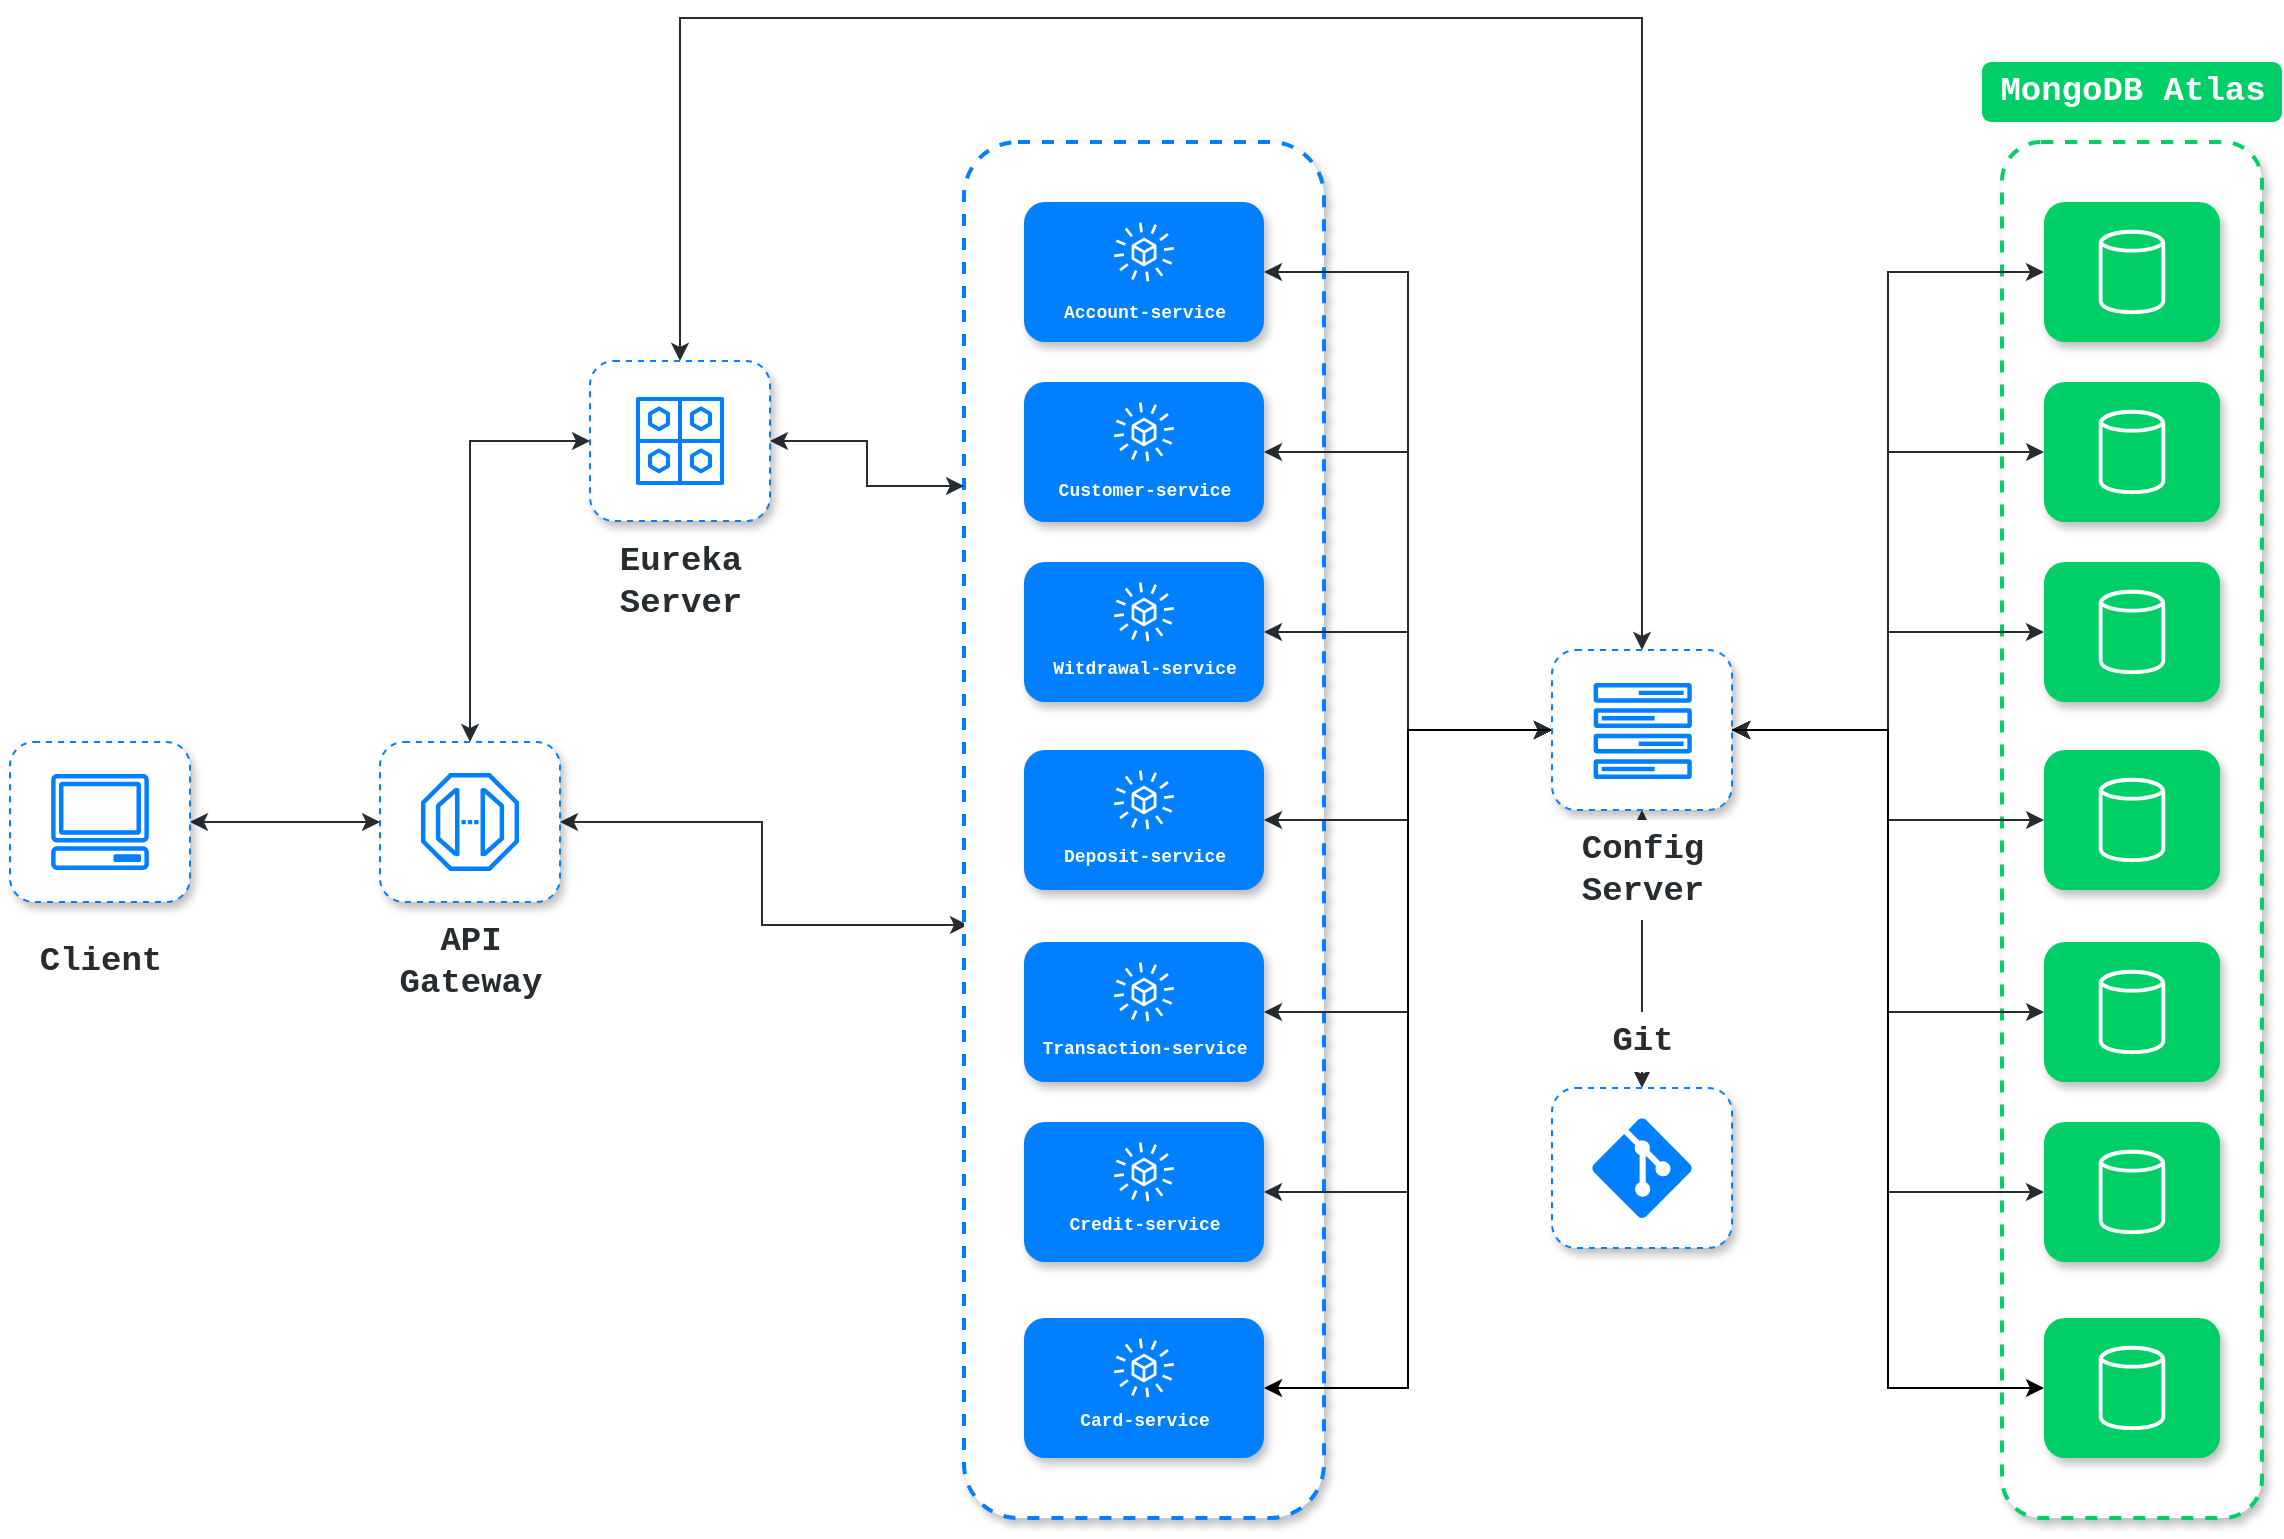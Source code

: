 <mxfile version="17.4.4" type="github">
  <diagram id="xam64ehwIrRU2j13fh-O" name="Page-1">
    <mxGraphModel dx="1447" dy="803" grid="1" gridSize="10" guides="1" tooltips="1" connect="1" arrows="1" fold="1" page="1" pageScale="1" pageWidth="827" pageHeight="1169" math="0" shadow="0">
      <root>
        <mxCell id="0" />
        <mxCell id="1" parent="0" />
        <mxCell id="jkpxF5JOeUw7JI64un_L-59" value="" style="rounded=1;whiteSpace=wrap;html=1;shadow=1;glass=0;labelBackgroundColor=none;fontFamily=Courier New;fontSize=17;fontColor=#272C30;strokeColor=#00CF68;strokeWidth=2;fillColor=default;dashed=1;" parent="1" vertex="1">
          <mxGeometry x="1176" y="142" width="130" height="688" as="geometry" />
        </mxCell>
        <mxCell id="jkpxF5JOeUw7JI64un_L-22" style="edgeStyle=orthogonalEdgeStyle;rounded=0;sketch=0;orthogonalLoop=1;jettySize=auto;html=1;entryX=0;entryY=0.5;entryDx=0;entryDy=0;shadow=0;fontFamily=Courier New;fontSize=17;fontColor=#272C30;startArrow=classic;startFill=1;endArrow=classic;endFill=1;strokeColor=#272C30;strokeWidth=1;exitX=0.5;exitY=0;exitDx=0;exitDy=0;" parent="1" source="jkpxF5JOeUw7JI64un_L-6" target="jkpxF5JOeUw7JI64un_L-14" edge="1">
          <mxGeometry relative="1" as="geometry" />
        </mxCell>
        <mxCell id="jkpxF5JOeUw7JI64un_L-23" style="edgeStyle=orthogonalEdgeStyle;rounded=0;sketch=0;orthogonalLoop=1;jettySize=auto;html=1;shadow=0;fontFamily=Courier New;fontSize=17;fontColor=#272C30;startArrow=classic;startFill=1;endArrow=classic;endFill=1;strokeColor=#272C30;strokeWidth=1;entryX=0.011;entryY=0.569;entryDx=0;entryDy=0;entryPerimeter=0;" parent="1" source="jkpxF5JOeUw7JI64un_L-6" target="jkpxF5JOeUw7JI64un_L-13" edge="1">
          <mxGeometry relative="1" as="geometry" />
        </mxCell>
        <mxCell id="jkpxF5JOeUw7JI64un_L-6" value="" style="rounded=1;whiteSpace=wrap;html=1;strokeColor=#007FFF;dashed=1;shadow=1;" parent="1" vertex="1">
          <mxGeometry x="365" y="442" width="90" height="80" as="geometry" />
        </mxCell>
        <mxCell id="jkpxF5JOeUw7JI64un_L-8" style="edgeStyle=orthogonalEdgeStyle;rounded=0;orthogonalLoop=1;jettySize=auto;html=1;fontFamily=Courier New;fontSize=17;fontColor=#3A4147;strokeColor=#272C30;shadow=0;sketch=0;startArrow=classic;startFill=1;strokeWidth=1;" parent="1" source="jkpxF5JOeUw7JI64un_L-1" target="jkpxF5JOeUw7JI64un_L-6" edge="1">
          <mxGeometry relative="1" as="geometry" />
        </mxCell>
        <mxCell id="jkpxF5JOeUw7JI64un_L-1" value="" style="rounded=1;whiteSpace=wrap;html=1;strokeColor=#007FFF;dashed=1;shadow=1;" parent="1" vertex="1">
          <mxGeometry x="180" y="442" width="90" height="80" as="geometry" />
        </mxCell>
        <mxCell id="jkpxF5JOeUw7JI64un_L-2" value="Client" style="text;html=1;align=center;verticalAlign=middle;resizable=0;points=[];autosize=1;strokeColor=none;fillColor=none;strokeWidth=6;fontSize=17;fontFamily=Courier New;fontStyle=1;fontColor=#272C30;" parent="1" vertex="1">
          <mxGeometry x="185" y="537" width="80" height="30" as="geometry" />
        </mxCell>
        <mxCell id="jkpxF5JOeUw7JI64un_L-3" value="" style="sketch=0;outlineConnect=0;fontColor=#232F3E;gradientColor=none;fillColor=#007FFF;strokeColor=none;dashed=0;verticalLabelPosition=bottom;verticalAlign=top;align=center;html=1;fontSize=12;fontStyle=0;aspect=fixed;pointerEvents=1;shape=mxgraph.aws4.client;rounded=1;fontFamily=Courier New;" parent="1" vertex="1">
          <mxGeometry x="200.37" y="458" width="49.26" height="48" as="geometry" />
        </mxCell>
        <mxCell id="jkpxF5JOeUw7JI64un_L-5" value="" style="sketch=0;outlineConnect=0;fontColor=#004C99;gradientColor=none;fillColor=#007FFF;strokeColor=none;dashed=0;verticalLabelPosition=bottom;verticalAlign=top;align=center;html=1;fontSize=12;fontStyle=0;aspect=fixed;pointerEvents=1;shape=mxgraph.aws4.endpoint;rounded=1;shadow=0;glass=0;fontFamily=Courier New;" parent="1" vertex="1">
          <mxGeometry x="385.5" y="457.5" width="49" height="49" as="geometry" />
        </mxCell>
        <mxCell id="jkpxF5JOeUw7JI64un_L-7" value="API&lt;br&gt;Gateway" style="text;html=1;align=center;verticalAlign=middle;resizable=0;points=[];autosize=1;strokeColor=none;fillColor=none;strokeWidth=6;fontSize=17;fontFamily=Courier New;fontStyle=1;labelBackgroundColor=none;fontColor=#272C30;" parent="1" vertex="1">
          <mxGeometry x="365" y="527" width="90" height="50" as="geometry" />
        </mxCell>
        <mxCell id="jkpxF5JOeUw7JI64un_L-13" value="" style="rounded=1;whiteSpace=wrap;html=1;shadow=1;glass=0;labelBackgroundColor=none;fontFamily=Courier New;fontSize=17;fontColor=#272C30;strokeColor=#007FFF;strokeWidth=2;fillColor=default;dashed=1;" parent="1" vertex="1">
          <mxGeometry x="657" y="142" width="180" height="688" as="geometry" />
        </mxCell>
        <mxCell id="jkpxF5JOeUw7JI64un_L-24" style="edgeStyle=orthogonalEdgeStyle;rounded=0;sketch=0;orthogonalLoop=1;jettySize=auto;html=1;entryX=0;entryY=0.25;entryDx=0;entryDy=0;shadow=0;fontFamily=Courier New;fontSize=17;fontColor=#272C30;startArrow=classic;startFill=1;endArrow=classic;endFill=1;strokeColor=#272C30;strokeWidth=1;" parent="1" source="jkpxF5JOeUw7JI64un_L-14" target="jkpxF5JOeUw7JI64un_L-13" edge="1">
          <mxGeometry relative="1" as="geometry" />
        </mxCell>
        <mxCell id="jkpxF5JOeUw7JI64un_L-123" style="edgeStyle=orthogonalEdgeStyle;rounded=0;sketch=0;orthogonalLoop=1;jettySize=auto;html=1;shadow=0;fontFamily=Courier New;fontSize=9;fontColor=#FFFFFF;startArrow=classic;startFill=1;endArrow=classic;endFill=1;strokeColor=#272C30;strokeWidth=1;exitX=0.5;exitY=0;exitDx=0;exitDy=0;" parent="1" source="jkpxF5JOeUw7JI64un_L-14" target="jkpxF5JOeUw7JI64un_L-106" edge="1">
          <mxGeometry relative="1" as="geometry">
            <mxPoint x="560" y="210" as="sourcePoint" />
            <Array as="points">
              <mxPoint x="515" y="80" />
              <mxPoint x="996" y="80" />
            </Array>
          </mxGeometry>
        </mxCell>
        <mxCell id="jkpxF5JOeUw7JI64un_L-14" value="" style="rounded=1;whiteSpace=wrap;html=1;strokeColor=#007FFF;dashed=1;shadow=1;" parent="1" vertex="1">
          <mxGeometry x="470" y="251.5" width="90" height="80" as="geometry" />
        </mxCell>
        <mxCell id="jkpxF5JOeUw7JI64un_L-16" value="Eureka&lt;br&gt;Server" style="text;html=1;align=center;verticalAlign=middle;resizable=0;points=[];autosize=1;strokeColor=none;fillColor=none;strokeWidth=6;fontSize=17;fontFamily=Courier New;fontStyle=1;labelBackgroundColor=none;fontColor=#272C30;" parent="1" vertex="1">
          <mxGeometry x="475" y="336.5" width="80" height="50" as="geometry" />
        </mxCell>
        <mxCell id="jkpxF5JOeUw7JI64un_L-17" value="" style="sketch=0;outlineConnect=0;fontColor=#232F3E;gradientColor=none;fillColor=#007FFF;strokeColor=none;dashed=0;verticalLabelPosition=bottom;verticalAlign=top;align=center;html=1;fontSize=12;fontStyle=0;aspect=fixed;pointerEvents=1;shape=mxgraph.aws4.eventbridge_schema_registry;rounded=1;shadow=0;glass=0;labelBackgroundColor=none;fontFamily=Courier New;" parent="1" vertex="1">
          <mxGeometry x="493" y="269.5" width="44" height="44" as="geometry" />
        </mxCell>
        <mxCell id="jkpxF5JOeUw7JI64un_L-96" style="edgeStyle=orthogonalEdgeStyle;rounded=0;sketch=0;orthogonalLoop=1;jettySize=auto;html=1;shadow=0;fontFamily=Courier New;fontSize=9;fontColor=#00CF68;startArrow=classic;startFill=1;endArrow=classic;endFill=1;strokeColor=#272C30;strokeWidth=1;entryX=0;entryY=0.5;entryDx=0;entryDy=0;" parent="1" source="jkpxF5JOeUw7JI64un_L-25" target="jkpxF5JOeUw7JI64un_L-106" edge="1">
          <mxGeometry relative="1" as="geometry" />
        </mxCell>
        <mxCell id="jkpxF5JOeUw7JI64un_L-25" value="" style="rounded=1;whiteSpace=wrap;html=1;strokeColor=none;dashed=1;shadow=1;fillColor=#007FFF;" parent="1" vertex="1">
          <mxGeometry x="687" y="172" width="120" height="70" as="geometry" />
        </mxCell>
        <mxCell id="jkpxF5JOeUw7JI64un_L-27" value="&lt;font style=&quot;font-size: 9px&quot;&gt;Account-service&lt;/font&gt;" style="text;html=1;align=center;verticalAlign=middle;resizable=0;points=[];autosize=1;strokeColor=none;fillColor=none;strokeWidth=3;fontSize=9;fontFamily=Courier New;fontStyle=1;labelBackgroundColor=none;fontColor=#FFFFFF;" parent="1" vertex="1">
          <mxGeometry x="697" y="218" width="100" height="20" as="geometry" />
        </mxCell>
        <mxCell id="jkpxF5JOeUw7JI64un_L-37" value="" style="sketch=0;outlineConnect=0;fontColor=#232F3E;gradientColor=none;fillColor=#FFFFFF;strokeColor=none;dashed=0;verticalLabelPosition=bottom;verticalAlign=top;align=center;html=1;fontSize=12;fontStyle=0;aspect=fixed;pointerEvents=1;shape=mxgraph.aws4.eventbridge_saas_partner_event_bus_resource;rounded=1;shadow=0;glass=0;labelBackgroundColor=none;fontFamily=Courier New;" parent="1" vertex="1">
          <mxGeometry x="732" y="182" width="30" height="30" as="geometry" />
        </mxCell>
        <mxCell id="jkpxF5JOeUw7JI64un_L-97" style="edgeStyle=orthogonalEdgeStyle;rounded=0;sketch=0;orthogonalLoop=1;jettySize=auto;html=1;shadow=0;fontFamily=Courier New;fontSize=9;fontColor=#00CF68;startArrow=classic;startFill=1;endArrow=classic;endFill=1;strokeColor=#272C30;strokeWidth=1;entryX=0;entryY=0.5;entryDx=0;entryDy=0;" parent="1" source="jkpxF5JOeUw7JI64un_L-38" target="jkpxF5JOeUw7JI64un_L-106" edge="1">
          <mxGeometry relative="1" as="geometry" />
        </mxCell>
        <mxCell id="jkpxF5JOeUw7JI64un_L-38" value="" style="rounded=1;whiteSpace=wrap;html=1;strokeColor=none;dashed=1;shadow=1;fillColor=#007FFF;" parent="1" vertex="1">
          <mxGeometry x="687" y="262" width="120" height="70" as="geometry" />
        </mxCell>
        <mxCell id="jkpxF5JOeUw7JI64un_L-39" value="&lt;font style=&quot;font-size: 9px&quot;&gt;Customer-service&lt;/font&gt;" style="text;html=1;align=center;verticalAlign=middle;resizable=0;points=[];autosize=1;strokeColor=none;fillColor=none;strokeWidth=3;fontSize=9;fontFamily=Courier New;fontStyle=1;labelBackgroundColor=none;fontColor=#FFFFFF;" parent="1" vertex="1">
          <mxGeometry x="697" y="307" width="100" height="20" as="geometry" />
        </mxCell>
        <mxCell id="jkpxF5JOeUw7JI64un_L-40" value="" style="sketch=0;outlineConnect=0;fontColor=#232F3E;gradientColor=none;fillColor=#FFFFFF;strokeColor=none;dashed=0;verticalLabelPosition=bottom;verticalAlign=top;align=center;html=1;fontSize=12;fontStyle=0;aspect=fixed;pointerEvents=1;shape=mxgraph.aws4.eventbridge_saas_partner_event_bus_resource;rounded=1;shadow=0;glass=0;labelBackgroundColor=none;fontFamily=Courier New;" parent="1" vertex="1">
          <mxGeometry x="732" y="272" width="30" height="30" as="geometry" />
        </mxCell>
        <mxCell id="jkpxF5JOeUw7JI64un_L-98" style="edgeStyle=orthogonalEdgeStyle;rounded=0;sketch=0;orthogonalLoop=1;jettySize=auto;html=1;shadow=0;fontFamily=Courier New;fontSize=9;fontColor=#00CF68;startArrow=classic;startFill=1;endArrow=classic;endFill=1;strokeColor=#272C30;strokeWidth=1;entryX=0;entryY=0.5;entryDx=0;entryDy=0;" parent="1" source="jkpxF5JOeUw7JI64un_L-41" target="jkpxF5JOeUw7JI64un_L-106" edge="1">
          <mxGeometry relative="1" as="geometry" />
        </mxCell>
        <mxCell id="jkpxF5JOeUw7JI64un_L-41" value="" style="rounded=1;whiteSpace=wrap;html=1;strokeColor=none;dashed=1;shadow=1;fillColor=#007FFF;" parent="1" vertex="1">
          <mxGeometry x="687" y="352" width="120" height="70" as="geometry" />
        </mxCell>
        <mxCell id="jkpxF5JOeUw7JI64un_L-42" value="&lt;font style=&quot;font-size: 9px&quot;&gt;Witdrawal-service&lt;/font&gt;" style="text;html=1;align=center;verticalAlign=middle;resizable=0;points=[];autosize=1;strokeColor=none;fillColor=none;strokeWidth=3;fontSize=9;fontFamily=Courier New;fontStyle=1;labelBackgroundColor=none;fontColor=#FFFFFF;" parent="1" vertex="1">
          <mxGeometry x="692" y="396" width="110" height="20" as="geometry" />
        </mxCell>
        <mxCell id="jkpxF5JOeUw7JI64un_L-43" value="" style="sketch=0;outlineConnect=0;fontColor=#232F3E;gradientColor=none;fillColor=#FFFFFF;strokeColor=none;dashed=0;verticalLabelPosition=bottom;verticalAlign=top;align=center;html=1;fontSize=12;fontStyle=0;aspect=fixed;pointerEvents=1;shape=mxgraph.aws4.eventbridge_saas_partner_event_bus_resource;rounded=1;shadow=0;glass=0;labelBackgroundColor=none;fontFamily=Courier New;" parent="1" vertex="1">
          <mxGeometry x="732" y="362" width="30" height="30" as="geometry" />
        </mxCell>
        <mxCell id="jkpxF5JOeUw7JI64un_L-99" style="edgeStyle=orthogonalEdgeStyle;rounded=0;sketch=0;orthogonalLoop=1;jettySize=auto;html=1;shadow=0;fontFamily=Courier New;fontSize=9;fontColor=#00CF68;startArrow=classic;startFill=1;endArrow=classic;endFill=1;strokeColor=#272C30;strokeWidth=1;entryX=0;entryY=0.5;entryDx=0;entryDy=0;" parent="1" source="jkpxF5JOeUw7JI64un_L-44" target="jkpxF5JOeUw7JI64un_L-106" edge="1">
          <mxGeometry relative="1" as="geometry" />
        </mxCell>
        <mxCell id="jkpxF5JOeUw7JI64un_L-44" value="" style="rounded=1;whiteSpace=wrap;html=1;strokeColor=none;dashed=1;shadow=1;fillColor=#007FFF;" parent="1" vertex="1">
          <mxGeometry x="687" y="446" width="120" height="70" as="geometry" />
        </mxCell>
        <mxCell id="jkpxF5JOeUw7JI64un_L-45" value="&lt;font style=&quot;font-size: 9px&quot;&gt;Deposit-service&lt;/font&gt;" style="text;html=1;align=center;verticalAlign=middle;resizable=0;points=[];autosize=1;strokeColor=none;fillColor=none;strokeWidth=3;fontSize=9;fontFamily=Courier New;fontStyle=1;labelBackgroundColor=none;fontColor=#FFFFFF;" parent="1" vertex="1">
          <mxGeometry x="697" y="490" width="100" height="20" as="geometry" />
        </mxCell>
        <mxCell id="jkpxF5JOeUw7JI64un_L-46" value="" style="sketch=0;outlineConnect=0;fontColor=#232F3E;gradientColor=none;fillColor=#FFFFFF;strokeColor=none;dashed=0;verticalLabelPosition=bottom;verticalAlign=top;align=center;html=1;fontSize=12;fontStyle=0;aspect=fixed;pointerEvents=1;shape=mxgraph.aws4.eventbridge_saas_partner_event_bus_resource;rounded=1;shadow=0;glass=0;labelBackgroundColor=none;fontFamily=Courier New;" parent="1" vertex="1">
          <mxGeometry x="732" y="456" width="30" height="30" as="geometry" />
        </mxCell>
        <mxCell id="jkpxF5JOeUw7JI64un_L-100" style="edgeStyle=orthogonalEdgeStyle;rounded=0;sketch=0;orthogonalLoop=1;jettySize=auto;html=1;shadow=0;fontFamily=Courier New;fontSize=9;fontColor=#00CF68;startArrow=classic;startFill=1;endArrow=classic;endFill=1;strokeColor=#272C30;strokeWidth=1;entryX=0;entryY=0.5;entryDx=0;entryDy=0;" parent="1" source="jkpxF5JOeUw7JI64un_L-47" target="jkpxF5JOeUw7JI64un_L-106" edge="1">
          <mxGeometry relative="1" as="geometry" />
        </mxCell>
        <mxCell id="jkpxF5JOeUw7JI64un_L-47" value="" style="rounded=1;whiteSpace=wrap;html=1;strokeColor=none;dashed=1;shadow=1;fillColor=#007FFF;" parent="1" vertex="1">
          <mxGeometry x="687" y="542" width="120" height="70" as="geometry" />
        </mxCell>
        <mxCell id="jkpxF5JOeUw7JI64un_L-48" value="&lt;font style=&quot;font-size: 9px&quot;&gt;Transaction-service&lt;/font&gt;" style="text;html=1;align=center;verticalAlign=middle;resizable=0;points=[];autosize=1;strokeColor=none;fillColor=none;strokeWidth=3;fontSize=9;fontFamily=Courier New;fontStyle=1;labelBackgroundColor=none;fontColor=#FFFFFF;" parent="1" vertex="1">
          <mxGeometry x="687" y="586" width="120" height="20" as="geometry" />
        </mxCell>
        <mxCell id="jkpxF5JOeUw7JI64un_L-49" value="" style="sketch=0;outlineConnect=0;fontColor=#232F3E;gradientColor=none;fillColor=#FFFFFF;strokeColor=none;dashed=0;verticalLabelPosition=bottom;verticalAlign=top;align=center;html=1;fontSize=12;fontStyle=0;aspect=fixed;pointerEvents=1;shape=mxgraph.aws4.eventbridge_saas_partner_event_bus_resource;rounded=1;shadow=0;glass=0;labelBackgroundColor=none;fontFamily=Courier New;" parent="1" vertex="1">
          <mxGeometry x="732" y="552" width="30" height="30" as="geometry" />
        </mxCell>
        <mxCell id="jkpxF5JOeUw7JI64un_L-103" style="edgeStyle=orthogonalEdgeStyle;rounded=0;sketch=0;orthogonalLoop=1;jettySize=auto;html=1;shadow=0;fontFamily=Courier New;fontSize=9;fontColor=#00CF68;startArrow=classic;startFill=1;endArrow=classic;endFill=1;strokeColor=#272C30;strokeWidth=1;entryX=0;entryY=0.5;entryDx=0;entryDy=0;exitX=1;exitY=0.5;exitDx=0;exitDy=0;" parent="1" source="jkpxF5JOeUw7JI64un_L-130" target="jkpxF5JOeUw7JI64un_L-106" edge="1">
          <mxGeometry relative="1" as="geometry">
            <mxPoint x="807" y="667" as="sourcePoint" />
          </mxGeometry>
        </mxCell>
        <mxCell id="jkpxF5JOeUw7JI64un_L-60" value="" style="rounded=1;whiteSpace=wrap;html=1;strokeColor=none;dashed=1;shadow=1;fillColor=#00CF68;" parent="1" vertex="1">
          <mxGeometry x="1197" y="172" width="88" height="70" as="geometry" />
        </mxCell>
        <mxCell id="jkpxF5JOeUw7JI64un_L-81" value="" style="sketch=0;outlineConnect=0;fontColor=#232F3E;gradientColor=none;fillColor=#FFFFFF;strokeColor=none;dashed=0;verticalLabelPosition=bottom;verticalAlign=top;align=center;html=1;fontSize=12;fontStyle=0;aspect=fixed;pointerEvents=1;shape=mxgraph.aws4.generic_database;rounded=1;shadow=0;glass=0;labelBackgroundColor=none;fontFamily=Courier New;" parent="1" vertex="1">
          <mxGeometry x="1224.36" y="185" width="33.28" height="44" as="geometry" />
        </mxCell>
        <mxCell id="jkpxF5JOeUw7JI64un_L-82" value="MongoDB Atlas" style="text;html=1;align=center;verticalAlign=middle;resizable=0;points=[];autosize=1;strokeColor=none;fillColor=#00CF68;strokeWidth=1;fontSize=17;fontFamily=Courier New;fontStyle=1;labelBackgroundColor=none;fontColor=#FFFFFF;rounded=1;" parent="1" vertex="1">
          <mxGeometry x="1166" y="102" width="150" height="30" as="geometry" />
        </mxCell>
        <mxCell id="jkpxF5JOeUw7JI64un_L-83" value="" style="rounded=1;whiteSpace=wrap;html=1;strokeColor=none;dashed=1;shadow=1;fillColor=#00CF68;" parent="1" vertex="1">
          <mxGeometry x="1197" y="262" width="88" height="70" as="geometry" />
        </mxCell>
        <mxCell id="jkpxF5JOeUw7JI64un_L-84" value="" style="sketch=0;outlineConnect=0;fontColor=#232F3E;gradientColor=none;fillColor=#FFFFFF;strokeColor=none;dashed=0;verticalLabelPosition=bottom;verticalAlign=top;align=center;html=1;fontSize=12;fontStyle=0;aspect=fixed;pointerEvents=1;shape=mxgraph.aws4.generic_database;rounded=1;shadow=0;glass=0;labelBackgroundColor=none;fontFamily=Courier New;" parent="1" vertex="1">
          <mxGeometry x="1224.36" y="275" width="33.28" height="44" as="geometry" />
        </mxCell>
        <mxCell id="jkpxF5JOeUw7JI64un_L-85" value="" style="rounded=1;whiteSpace=wrap;html=1;strokeColor=none;dashed=1;shadow=1;fillColor=#00CF68;" parent="1" vertex="1">
          <mxGeometry x="1197" y="352" width="88" height="70" as="geometry" />
        </mxCell>
        <mxCell id="jkpxF5JOeUw7JI64un_L-86" value="" style="sketch=0;outlineConnect=0;fontColor=#232F3E;gradientColor=none;fillColor=#FFFFFF;strokeColor=none;dashed=0;verticalLabelPosition=bottom;verticalAlign=top;align=center;html=1;fontSize=12;fontStyle=0;aspect=fixed;pointerEvents=1;shape=mxgraph.aws4.generic_database;rounded=1;shadow=0;glass=0;labelBackgroundColor=none;fontFamily=Courier New;" parent="1" vertex="1">
          <mxGeometry x="1224.36" y="365" width="33.28" height="44" as="geometry" />
        </mxCell>
        <mxCell id="jkpxF5JOeUw7JI64un_L-88" value="" style="rounded=1;whiteSpace=wrap;html=1;strokeColor=none;dashed=1;shadow=1;fillColor=#00CF68;" parent="1" vertex="1">
          <mxGeometry x="1197" y="446" width="88" height="70" as="geometry" />
        </mxCell>
        <mxCell id="jkpxF5JOeUw7JI64un_L-89" value="" style="sketch=0;outlineConnect=0;fontColor=#232F3E;gradientColor=none;fillColor=#FFFFFF;strokeColor=none;dashed=0;verticalLabelPosition=bottom;verticalAlign=top;align=center;html=1;fontSize=12;fontStyle=0;aspect=fixed;pointerEvents=1;shape=mxgraph.aws4.generic_database;rounded=1;shadow=0;glass=0;labelBackgroundColor=none;fontFamily=Courier New;" parent="1" vertex="1">
          <mxGeometry x="1224.36" y="459" width="33.28" height="44" as="geometry" />
        </mxCell>
        <mxCell id="jkpxF5JOeUw7JI64un_L-90" value="" style="rounded=1;whiteSpace=wrap;html=1;strokeColor=none;dashed=1;shadow=1;fillColor=#00CF68;" parent="1" vertex="1">
          <mxGeometry x="1197" y="542" width="88" height="70" as="geometry" />
        </mxCell>
        <mxCell id="jkpxF5JOeUw7JI64un_L-91" value="" style="sketch=0;outlineConnect=0;fontColor=#232F3E;gradientColor=none;fillColor=#FFFFFF;strokeColor=none;dashed=0;verticalLabelPosition=bottom;verticalAlign=top;align=center;html=1;fontSize=12;fontStyle=0;aspect=fixed;pointerEvents=1;shape=mxgraph.aws4.generic_database;rounded=1;shadow=0;glass=0;labelBackgroundColor=none;fontFamily=Courier New;" parent="1" vertex="1">
          <mxGeometry x="1224.36" y="555" width="33.28" height="44" as="geometry" />
        </mxCell>
        <mxCell id="jkpxF5JOeUw7JI64un_L-94" value="" style="rounded=1;whiteSpace=wrap;html=1;strokeColor=none;dashed=1;shadow=1;fillColor=#00CF68;" parent="1" vertex="1">
          <mxGeometry x="1197" y="632" width="88" height="70" as="geometry" />
        </mxCell>
        <mxCell id="jkpxF5JOeUw7JI64un_L-95" value="" style="sketch=0;outlineConnect=0;fontColor=#232F3E;gradientColor=none;fillColor=#FFFFFF;strokeColor=none;dashed=0;verticalLabelPosition=bottom;verticalAlign=top;align=center;html=1;fontSize=12;fontStyle=0;aspect=fixed;pointerEvents=1;shape=mxgraph.aws4.generic_database;rounded=1;shadow=0;glass=0;labelBackgroundColor=none;fontFamily=Courier New;" parent="1" vertex="1">
          <mxGeometry x="1224.36" y="645" width="33.28" height="44" as="geometry" />
        </mxCell>
        <mxCell id="jkpxF5JOeUw7JI64un_L-109" style="edgeStyle=orthogonalEdgeStyle;rounded=0;sketch=0;orthogonalLoop=1;jettySize=auto;html=1;entryX=0;entryY=0.5;entryDx=0;entryDy=0;shadow=0;fontFamily=Courier New;fontSize=9;fontColor=#FFFFFF;startArrow=classic;startFill=1;endArrow=classic;endFill=1;strokeColor=#272C30;strokeWidth=1;" parent="1" source="jkpxF5JOeUw7JI64un_L-106" target="jkpxF5JOeUw7JI64un_L-60" edge="1">
          <mxGeometry relative="1" as="geometry" />
        </mxCell>
        <mxCell id="jkpxF5JOeUw7JI64un_L-110" style="edgeStyle=orthogonalEdgeStyle;rounded=0;sketch=0;orthogonalLoop=1;jettySize=auto;html=1;entryX=0;entryY=0.5;entryDx=0;entryDy=0;shadow=0;fontFamily=Courier New;fontSize=9;fontColor=#FFFFFF;startArrow=classic;startFill=1;endArrow=classic;endFill=1;strokeColor=#272C30;strokeWidth=1;" parent="1" source="jkpxF5JOeUw7JI64un_L-106" target="jkpxF5JOeUw7JI64un_L-83" edge="1">
          <mxGeometry relative="1" as="geometry" />
        </mxCell>
        <mxCell id="jkpxF5JOeUw7JI64un_L-111" style="edgeStyle=orthogonalEdgeStyle;rounded=0;sketch=0;orthogonalLoop=1;jettySize=auto;html=1;entryX=0;entryY=0.5;entryDx=0;entryDy=0;shadow=0;fontFamily=Courier New;fontSize=9;fontColor=#FFFFFF;startArrow=classic;startFill=1;endArrow=classic;endFill=1;strokeColor=#272C30;strokeWidth=1;" parent="1" source="jkpxF5JOeUw7JI64un_L-106" target="jkpxF5JOeUw7JI64un_L-85" edge="1">
          <mxGeometry relative="1" as="geometry" />
        </mxCell>
        <mxCell id="jkpxF5JOeUw7JI64un_L-112" style="edgeStyle=orthogonalEdgeStyle;rounded=0;sketch=0;orthogonalLoop=1;jettySize=auto;html=1;entryX=0;entryY=0.5;entryDx=0;entryDy=0;shadow=0;fontFamily=Courier New;fontSize=9;fontColor=#FFFFFF;startArrow=classic;startFill=1;endArrow=classic;endFill=1;strokeColor=#272C30;strokeWidth=1;" parent="1" source="jkpxF5JOeUw7JI64un_L-106" target="jkpxF5JOeUw7JI64un_L-88" edge="1">
          <mxGeometry relative="1" as="geometry" />
        </mxCell>
        <mxCell id="jkpxF5JOeUw7JI64un_L-113" style="edgeStyle=orthogonalEdgeStyle;rounded=0;sketch=0;orthogonalLoop=1;jettySize=auto;html=1;entryX=0;entryY=0.5;entryDx=0;entryDy=0;shadow=0;fontFamily=Courier New;fontSize=9;fontColor=#FFFFFF;startArrow=classic;startFill=1;endArrow=classic;endFill=1;strokeColor=#272C30;strokeWidth=1;" parent="1" source="jkpxF5JOeUw7JI64un_L-106" target="jkpxF5JOeUw7JI64un_L-90" edge="1">
          <mxGeometry relative="1" as="geometry" />
        </mxCell>
        <mxCell id="jkpxF5JOeUw7JI64un_L-115" style="edgeStyle=orthogonalEdgeStyle;rounded=0;sketch=0;orthogonalLoop=1;jettySize=auto;html=1;entryX=0;entryY=0.5;entryDx=0;entryDy=0;shadow=0;fontFamily=Courier New;fontSize=9;fontColor=#FFFFFF;startArrow=classic;startFill=1;endArrow=classic;endFill=1;strokeColor=#272C30;strokeWidth=1;" parent="1" source="jkpxF5JOeUw7JI64un_L-106" target="jkpxF5JOeUw7JI64un_L-94" edge="1">
          <mxGeometry relative="1" as="geometry" />
        </mxCell>
        <mxCell id="jkpxF5JOeUw7JI64un_L-121" style="edgeStyle=orthogonalEdgeStyle;rounded=0;sketch=0;orthogonalLoop=1;jettySize=auto;html=1;entryX=0.5;entryY=0;entryDx=0;entryDy=0;shadow=0;fontFamily=Courier New;fontSize=9;fontColor=#FFFFFF;startArrow=classic;startFill=1;endArrow=classic;endFill=1;strokeColor=#272C30;strokeWidth=1;" parent="1" source="jkpxF5JOeUw7JI64un_L-106" target="jkpxF5JOeUw7JI64un_L-116" edge="1">
          <mxGeometry relative="1" as="geometry" />
        </mxCell>
        <mxCell id="AItptUvTcvQTaeqfvsxf-9" style="edgeStyle=orthogonalEdgeStyle;rounded=0;orthogonalLoop=1;jettySize=auto;html=1;entryX=0;entryY=0.5;entryDx=0;entryDy=0;" parent="1" source="jkpxF5JOeUw7JI64un_L-106" target="AItptUvTcvQTaeqfvsxf-5" edge="1">
          <mxGeometry relative="1" as="geometry" />
        </mxCell>
        <mxCell id="AItptUvTcvQTaeqfvsxf-10" style="edgeStyle=orthogonalEdgeStyle;rounded=0;orthogonalLoop=1;jettySize=auto;html=1;entryX=1;entryY=0.5;entryDx=0;entryDy=0;" parent="1" source="jkpxF5JOeUw7JI64un_L-106" target="AItptUvTcvQTaeqfvsxf-2" edge="1">
          <mxGeometry relative="1" as="geometry" />
        </mxCell>
        <mxCell id="jkpxF5JOeUw7JI64un_L-106" value="" style="rounded=1;whiteSpace=wrap;html=1;strokeColor=#007FFF;dashed=1;shadow=1;" parent="1" vertex="1">
          <mxGeometry x="951" y="396" width="90" height="80" as="geometry" />
        </mxCell>
        <mxCell id="jkpxF5JOeUw7JI64un_L-107" value="Config&lt;br&gt;Server" style="text;html=1;align=center;verticalAlign=middle;resizable=0;points=[];autosize=1;strokeColor=none;fillColor=default;strokeWidth=6;fontSize=17;fontFamily=Courier New;fontStyle=1;labelBackgroundColor=none;fontColor=#272C30;glass=0;rounded=0;" parent="1" vertex="1">
          <mxGeometry x="956" y="481" width="80" height="50" as="geometry" />
        </mxCell>
        <mxCell id="jkpxF5JOeUw7JI64un_L-116" value="" style="rounded=1;whiteSpace=wrap;html=1;strokeColor=#007FFF;dashed=1;shadow=1;" parent="1" vertex="1">
          <mxGeometry x="951" y="615" width="90" height="80" as="geometry" />
        </mxCell>
        <mxCell id="jkpxF5JOeUw7JI64un_L-117" value="Git" style="text;html=1;align=center;verticalAlign=middle;resizable=0;points=[];autosize=1;strokeColor=none;fillColor=default;strokeWidth=6;fontSize=17;fontFamily=Courier New;fontStyle=1;labelBackgroundColor=none;fontColor=#272C30;" parent="1" vertex="1">
          <mxGeometry x="971" y="577" width="50" height="30" as="geometry" />
        </mxCell>
        <mxCell id="jkpxF5JOeUw7JI64un_L-120" value="" style="verticalLabelPosition=bottom;html=1;verticalAlign=top;align=center;strokeColor=none;fillColor=#007FFF;shape=mxgraph.azure.git_repository;rounded=1;shadow=0;glass=0;labelBackgroundColor=none;fontFamily=Courier New;fontSize=9;fontColor=#FFFFFF;" parent="1" vertex="1">
          <mxGeometry x="971" y="630" width="50" height="50" as="geometry" />
        </mxCell>
        <mxCell id="jkpxF5JOeUw7JI64un_L-122" value="" style="sketch=0;outlineConnect=0;fontColor=#232F3E;gradientColor=none;fillColor=#007FFF;strokeColor=none;dashed=0;verticalLabelPosition=bottom;verticalAlign=top;align=center;html=1;fontSize=12;fontStyle=0;aspect=fixed;pointerEvents=1;shape=mxgraph.aws4.forums;rounded=1;shadow=0;glass=0;labelBackgroundColor=none;fontFamily=Courier New;" parent="1" vertex="1">
          <mxGeometry x="971.74" y="412.5" width="49.26" height="48" as="geometry" />
        </mxCell>
        <mxCell id="jkpxF5JOeUw7JI64un_L-130" value="" style="rounded=1;whiteSpace=wrap;html=1;strokeColor=none;dashed=1;shadow=1;fillColor=#007FFF;" parent="1" vertex="1">
          <mxGeometry x="687" y="632" width="120" height="70" as="geometry" />
        </mxCell>
        <mxCell id="jkpxF5JOeUw7JI64un_L-131" value="&lt;font style=&quot;font-size: 9px&quot;&gt;Credit-service&lt;/font&gt;" style="text;html=1;align=center;verticalAlign=middle;resizable=0;points=[];autosize=1;strokeColor=none;fillColor=none;strokeWidth=3;fontSize=9;fontFamily=Courier New;fontStyle=1;labelBackgroundColor=none;fontColor=#FFFFFF;" parent="1" vertex="1">
          <mxGeometry x="702" y="674" width="90" height="20" as="geometry" />
        </mxCell>
        <mxCell id="jkpxF5JOeUw7JI64un_L-132" value="" style="sketch=0;outlineConnect=0;fontColor=#232F3E;gradientColor=none;fillColor=#FFFFFF;strokeColor=none;dashed=0;verticalLabelPosition=bottom;verticalAlign=top;align=center;html=1;fontSize=12;fontStyle=0;aspect=fixed;pointerEvents=1;shape=mxgraph.aws4.eventbridge_saas_partner_event_bus_resource;rounded=1;shadow=0;glass=0;labelBackgroundColor=none;fontFamily=Courier New;" parent="1" vertex="1">
          <mxGeometry x="732" y="642" width="30" height="30" as="geometry" />
        </mxCell>
        <mxCell id="jkpxF5JOeUw7JI64un_L-133" style="edgeStyle=orthogonalEdgeStyle;rounded=0;sketch=0;orthogonalLoop=1;jettySize=auto;html=1;exitX=0.5;exitY=1;exitDx=0;exitDy=0;shadow=0;fontFamily=Courier New;fontSize=9;fontColor=#FFFFFF;startArrow=classic;startFill=1;endArrow=classic;endFill=1;strokeColor=#272C30;strokeWidth=1;" parent="1" source="jkpxF5JOeUw7JI64un_L-13" target="jkpxF5JOeUw7JI64un_L-13" edge="1">
          <mxGeometry relative="1" as="geometry" />
        </mxCell>
        <mxCell id="AItptUvTcvQTaeqfvsxf-2" value="" style="rounded=1;whiteSpace=wrap;html=1;strokeColor=none;dashed=1;shadow=1;fillColor=#007FFF;" parent="1" vertex="1">
          <mxGeometry x="687" y="730" width="120" height="70" as="geometry" />
        </mxCell>
        <mxCell id="AItptUvTcvQTaeqfvsxf-3" value="&lt;font style=&quot;font-size: 9px&quot;&gt;Card-service&lt;/font&gt;" style="text;html=1;align=center;verticalAlign=middle;resizable=0;points=[];autosize=1;strokeColor=none;fillColor=none;strokeWidth=3;fontSize=9;fontFamily=Courier New;fontStyle=1;labelBackgroundColor=none;fontColor=#FFFFFF;" parent="1" vertex="1">
          <mxGeometry x="707" y="772" width="80" height="20" as="geometry" />
        </mxCell>
        <mxCell id="AItptUvTcvQTaeqfvsxf-4" value="" style="sketch=0;outlineConnect=0;fontColor=#232F3E;gradientColor=none;fillColor=#FFFFFF;strokeColor=none;dashed=0;verticalLabelPosition=bottom;verticalAlign=top;align=center;html=1;fontSize=12;fontStyle=0;aspect=fixed;pointerEvents=1;shape=mxgraph.aws4.eventbridge_saas_partner_event_bus_resource;rounded=1;shadow=0;glass=0;labelBackgroundColor=none;fontFamily=Courier New;" parent="1" vertex="1">
          <mxGeometry x="732" y="740" width="30" height="30" as="geometry" />
        </mxCell>
        <mxCell id="AItptUvTcvQTaeqfvsxf-5" value="" style="rounded=1;whiteSpace=wrap;html=1;strokeColor=none;dashed=1;shadow=1;fillColor=#00CF68;" parent="1" vertex="1">
          <mxGeometry x="1197" y="730" width="88" height="70" as="geometry" />
        </mxCell>
        <mxCell id="AItptUvTcvQTaeqfvsxf-6" value="" style="sketch=0;outlineConnect=0;fontColor=#232F3E;gradientColor=none;fillColor=#FFFFFF;strokeColor=none;dashed=0;verticalLabelPosition=bottom;verticalAlign=top;align=center;html=1;fontSize=12;fontStyle=0;aspect=fixed;pointerEvents=1;shape=mxgraph.aws4.generic_database;rounded=1;shadow=0;glass=0;labelBackgroundColor=none;fontFamily=Courier New;" parent="1" vertex="1">
          <mxGeometry x="1224.36" y="743" width="33.28" height="44" as="geometry" />
        </mxCell>
      </root>
    </mxGraphModel>
  </diagram>
</mxfile>
